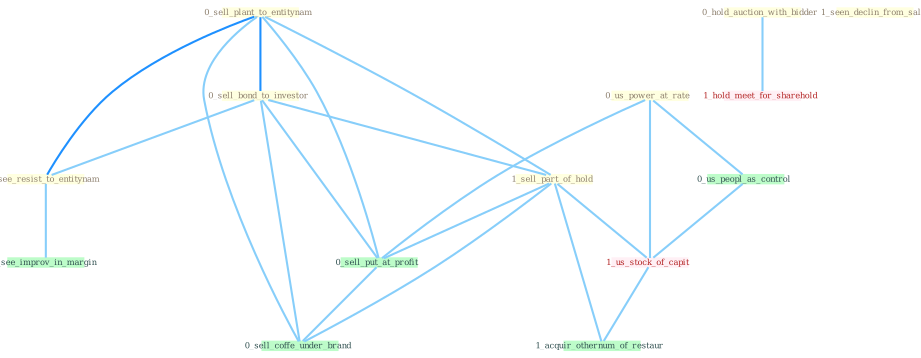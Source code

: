 Graph G{ 
    node
    [shape=polygon,style=filled,width=.5,height=.06,color="#BDFCC9",fixedsize=true,fontsize=4,
    fontcolor="#2f4f4f"];
    {node
    [color="#ffffe0", fontcolor="#8b7d6b"] "0_sell_plant_to_entitynam " "0_us_power_at_rate " "0_sell_bond_to_investor " "0_hold_auction_with_bidder " "1_see_resist_to_entitynam " "1_sell_part_of_hold " "1_seen_declin_from_sale "}
{node [color="#fff0f5", fontcolor="#b22222"] "1_us_stock_of_capit " "1_hold_meet_for_sharehold "}
edge [color="#B0E2FF"];

	"0_sell_plant_to_entitynam " -- "0_sell_bond_to_investor " [w="2", color="#1e90ff" , len=0.8];
	"0_sell_plant_to_entitynam " -- "1_see_resist_to_entitynam " [w="2", color="#1e90ff" , len=0.8];
	"0_sell_plant_to_entitynam " -- "1_sell_part_of_hold " [w="1", color="#87cefa" ];
	"0_sell_plant_to_entitynam " -- "0_sell_put_at_profit " [w="1", color="#87cefa" ];
	"0_sell_plant_to_entitynam " -- "0_sell_coffe_under_brand " [w="1", color="#87cefa" ];
	"0_us_power_at_rate " -- "0_us_peopl_as_control " [w="1", color="#87cefa" ];
	"0_us_power_at_rate " -- "0_sell_put_at_profit " [w="1", color="#87cefa" ];
	"0_us_power_at_rate " -- "1_us_stock_of_capit " [w="1", color="#87cefa" ];
	"0_sell_bond_to_investor " -- "1_see_resist_to_entitynam " [w="1", color="#87cefa" ];
	"0_sell_bond_to_investor " -- "1_sell_part_of_hold " [w="1", color="#87cefa" ];
	"0_sell_bond_to_investor " -- "0_sell_put_at_profit " [w="1", color="#87cefa" ];
	"0_sell_bond_to_investor " -- "0_sell_coffe_under_brand " [w="1", color="#87cefa" ];
	"0_hold_auction_with_bidder " -- "1_hold_meet_for_sharehold " [w="1", color="#87cefa" ];
	"1_see_resist_to_entitynam " -- "1_see_improv_in_margin " [w="1", color="#87cefa" ];
	"1_sell_part_of_hold " -- "0_sell_put_at_profit " [w="1", color="#87cefa" ];
	"1_sell_part_of_hold " -- "1_us_stock_of_capit " [w="1", color="#87cefa" ];
	"1_sell_part_of_hold " -- "0_sell_coffe_under_brand " [w="1", color="#87cefa" ];
	"1_sell_part_of_hold " -- "1_acquir_othernum_of_restaur " [w="1", color="#87cefa" ];
	"0_us_peopl_as_control " -- "1_us_stock_of_capit " [w="1", color="#87cefa" ];
	"0_sell_put_at_profit " -- "0_sell_coffe_under_brand " [w="1", color="#87cefa" ];
	"1_us_stock_of_capit " -- "1_acquir_othernum_of_restaur " [w="1", color="#87cefa" ];
}